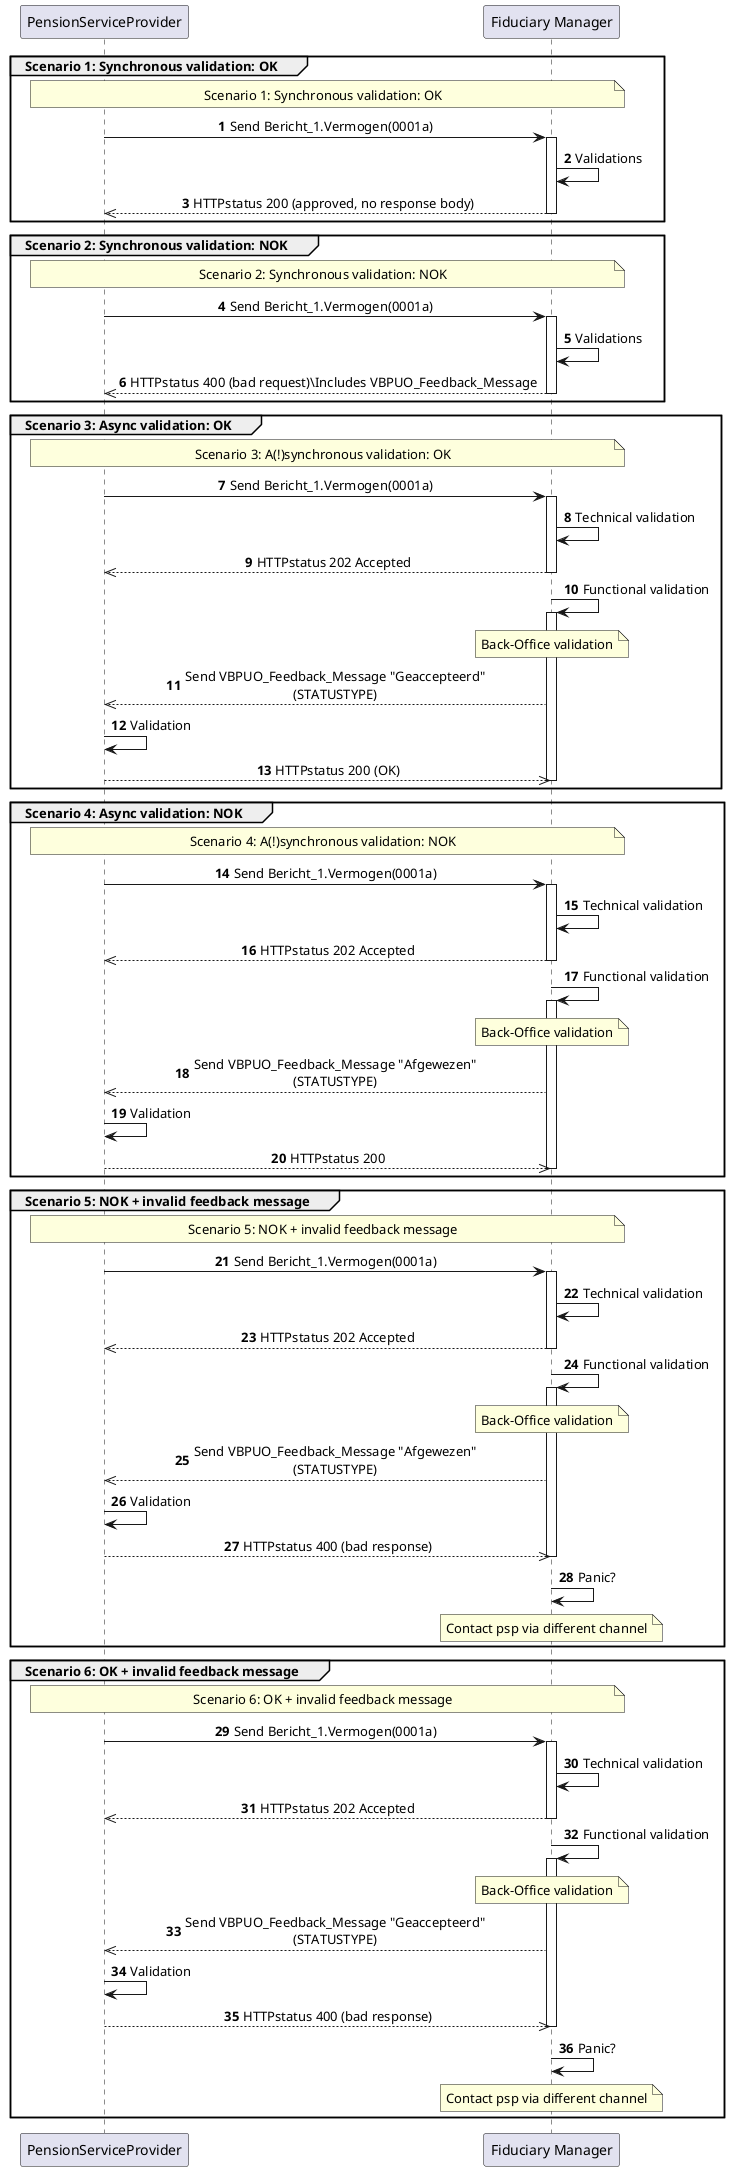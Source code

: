@startuml
autonumber
skinparam sequenceMessageAlign center
participant psp as "PensionServiceProvider"
participant fm as "Fiduciary Manager"

group Scenario 1: Synchronous validation: OK
  note over psp, fm: Scenario 1: Synchronous validation: OK
  psp -> fm ++ : Send Bericht_1.Vermogen(0001a)
  fm -> fm : Validations
  fm -->> psp -- : HTTPstatus 200 (approved, no response body)
end

group Scenario 2: Synchronous validation: NOK
  note over psp, fm: Scenario 2: Synchronous validation: NOK
  psp -> fm ++ : Send Bericht_1.Vermogen(0001a)
  fm -> fm : Validations
  fm -->> psp -- : HTTPstatus 400 (bad request)\\Includes VBPUO_Feedback_Message
end

group Scenario 3: Async validation: OK
  note over psp, fm: Scenario 3: A(!)synchronous validation: OK
  psp -> fm ++ : Send Bericht_1.Vermogen(0001a)
  fm -> fm : Technical validation
  fm -->> psp -- : HTTPstatus 202 Accepted
  fm -> fm : Functional validation
  note over fm : Back-Office validation
  activate fm
  fm -->> psp : Send VBPUO_Feedback_Message "Geaccepteerd"\n(STATUSTYPE)
  psp -> psp : Validation
  psp -->> fm : HTTPstatus 200 (OK)
  deactivate fm
end

group Scenario 4: Async validation: NOK
  note over psp, fm: Scenario 4: A(!)synchronous validation: NOK
  psp -> fm ++ : Send Bericht_1.Vermogen(0001a)
  fm -> fm : Technical validation
  fm -->> psp -- : HTTPstatus 202 Accepted
  fm -> fm : Functional validation
  note over fm : Back-Office validation
  activate fm
  fm -->> psp : Send VBPUO_Feedback_Message "Afgewezen"\n(STATUSTYPE)
  psp -> psp : Validation
  psp -->> fm : HTTPstatus 200
  deactivate fm
end

group Scenario 5: NOK + invalid feedback message
  note over psp, fm: Scenario 5: NOK + invalid feedback message
  psp -> fm ++ : Send Bericht_1.Vermogen(0001a)
  fm -> fm : Technical validation
  fm -->> psp -- : HTTPstatus 202 Accepted
  fm -> fm : Functional validation
  note over fm : Back-Office validation
  activate fm
  fm -->> psp : Send VBPUO_Feedback_Message "Afgewezen"\n(STATUSTYPE)
  psp -> psp : Validation
  psp -->> fm : HTTPstatus 400 (bad response)
  deactivate fm
  fm -> fm : Panic?
  note over fm : Contact psp via different channel
end

group Scenario 6: OK + invalid feedback message
  note over psp, fm: Scenario 6: OK + invalid feedback message
  psp -> fm ++ : Send Bericht_1.Vermogen(0001a)
  fm -> fm : Technical validation
  fm -->> psp -- : HTTPstatus 202 Accepted
  fm -> fm : Functional validation
  note over fm : Back-Office validation
  activate fm
  fm -->> psp : Send VBPUO_Feedback_Message "Geaccepteerd"\n(STATUSTYPE)
  psp -> psp : Validation
  psp -->> fm : HTTPstatus 400 (bad response)
  deactivate fm
  fm -> fm : Panic?
  note over fm : Contact psp via different channel
end
@enduml
